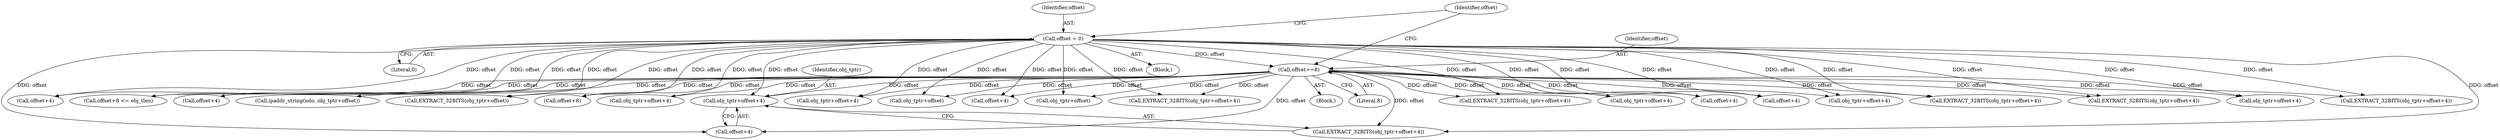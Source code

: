 digraph "0_tcpdump_d97e94223720684c6aa740ff219e0d19426c2220@pointer" {
"1001269" [label="(Call,obj_tptr+offset+4)"];
"1001179" [label="(Call,offset = 0)"];
"1001283" [label="(Call,offset+=8)"];
"1001180" [label="(Identifier,offset)"];
"1001197" [label="(Call,obj_tptr+offset)"];
"1001200" [label="(Call,EXTRACT_32BITS(obj_tptr+offset))"];
"1001212" [label="(Call,EXTRACT_32BITS(obj_tptr+offset+4))"];
"1001181" [label="(Literal,0)"];
"1001253" [label="(Call,offset+4)"];
"1001223" [label="(Call,obj_tptr+offset+4)"];
"1001241" [label="(Call,offset+4)"];
"1001188" [label="(Block,)"];
"1001270" [label="(Identifier,obj_tptr)"];
"1001213" [label="(Call,obj_tptr+offset+4)"];
"1001201" [label="(Call,obj_tptr+offset)"];
"1001285" [label="(Literal,8)"];
"1001225" [label="(Call,offset+4)"];
"1001185" [label="(Identifier,offset)"];
"1001277" [label="(Call,obj_tptr+offset+4)"];
"1001179" [label="(Call,offset = 0)"];
"1001271" [label="(Call,offset+4)"];
"1001283" [label="(Call,offset+=8)"];
"1001183" [label="(Call,offset+8 <= obj_tlen)"];
"1001195" [label="(Call,ipaddr_string(ndo, obj_tptr+offset))"];
"1001184" [label="(Call,offset+8)"];
"1001215" [label="(Call,offset+4)"];
"1001276" [label="(Call,EXTRACT_32BITS(obj_tptr+offset+4))"];
"1001269" [label="(Call,obj_tptr+offset+4)"];
"1001279" [label="(Call,offset+4)"];
"1001284" [label="(Identifier,offset)"];
"1001251" [label="(Call,obj_tptr+offset+4)"];
"1001268" [label="(Call,EXTRACT_32BITS(obj_tptr+offset+4))"];
"1001177" [label="(Block,)"];
"1001250" [label="(Call,EXTRACT_32BITS(obj_tptr+offset+4))"];
"1001222" [label="(Call,EXTRACT_32BITS(obj_tptr+offset+4))"];
"1001239" [label="(Call,obj_tptr+offset+4)"];
"1001238" [label="(Call,EXTRACT_32BITS(obj_tptr+offset+4))"];
"1001269" -> "1001268"  [label="AST: "];
"1001269" -> "1001271"  [label="CFG: "];
"1001270" -> "1001269"  [label="AST: "];
"1001271" -> "1001269"  [label="AST: "];
"1001268" -> "1001269"  [label="CFG: "];
"1001179" -> "1001269"  [label="DDG: offset"];
"1001283" -> "1001269"  [label="DDG: offset"];
"1001179" -> "1001177"  [label="AST: "];
"1001179" -> "1001181"  [label="CFG: "];
"1001180" -> "1001179"  [label="AST: "];
"1001181" -> "1001179"  [label="AST: "];
"1001185" -> "1001179"  [label="CFG: "];
"1001179" -> "1001183"  [label="DDG: offset"];
"1001179" -> "1001184"  [label="DDG: offset"];
"1001179" -> "1001195"  [label="DDG: offset"];
"1001179" -> "1001197"  [label="DDG: offset"];
"1001179" -> "1001200"  [label="DDG: offset"];
"1001179" -> "1001201"  [label="DDG: offset"];
"1001179" -> "1001212"  [label="DDG: offset"];
"1001179" -> "1001213"  [label="DDG: offset"];
"1001179" -> "1001215"  [label="DDG: offset"];
"1001179" -> "1001222"  [label="DDG: offset"];
"1001179" -> "1001223"  [label="DDG: offset"];
"1001179" -> "1001225"  [label="DDG: offset"];
"1001179" -> "1001238"  [label="DDG: offset"];
"1001179" -> "1001239"  [label="DDG: offset"];
"1001179" -> "1001241"  [label="DDG: offset"];
"1001179" -> "1001250"  [label="DDG: offset"];
"1001179" -> "1001251"  [label="DDG: offset"];
"1001179" -> "1001253"  [label="DDG: offset"];
"1001179" -> "1001268"  [label="DDG: offset"];
"1001179" -> "1001271"  [label="DDG: offset"];
"1001179" -> "1001276"  [label="DDG: offset"];
"1001179" -> "1001277"  [label="DDG: offset"];
"1001179" -> "1001279"  [label="DDG: offset"];
"1001179" -> "1001283"  [label="DDG: offset"];
"1001283" -> "1001188"  [label="AST: "];
"1001283" -> "1001285"  [label="CFG: "];
"1001284" -> "1001283"  [label="AST: "];
"1001285" -> "1001283"  [label="AST: "];
"1001185" -> "1001283"  [label="CFG: "];
"1001283" -> "1001183"  [label="DDG: offset"];
"1001283" -> "1001184"  [label="DDG: offset"];
"1001283" -> "1001195"  [label="DDG: offset"];
"1001283" -> "1001197"  [label="DDG: offset"];
"1001283" -> "1001200"  [label="DDG: offset"];
"1001283" -> "1001201"  [label="DDG: offset"];
"1001283" -> "1001212"  [label="DDG: offset"];
"1001283" -> "1001213"  [label="DDG: offset"];
"1001283" -> "1001215"  [label="DDG: offset"];
"1001283" -> "1001222"  [label="DDG: offset"];
"1001283" -> "1001223"  [label="DDG: offset"];
"1001283" -> "1001225"  [label="DDG: offset"];
"1001283" -> "1001238"  [label="DDG: offset"];
"1001283" -> "1001239"  [label="DDG: offset"];
"1001283" -> "1001241"  [label="DDG: offset"];
"1001283" -> "1001250"  [label="DDG: offset"];
"1001283" -> "1001251"  [label="DDG: offset"];
"1001283" -> "1001253"  [label="DDG: offset"];
"1001283" -> "1001268"  [label="DDG: offset"];
"1001283" -> "1001271"  [label="DDG: offset"];
"1001283" -> "1001276"  [label="DDG: offset"];
"1001283" -> "1001277"  [label="DDG: offset"];
"1001283" -> "1001279"  [label="DDG: offset"];
}
